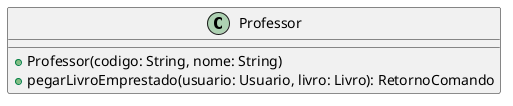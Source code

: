@startuml

class Professor {
     + Professor(codigo: String, nome: String)
    + pegarLivroEmprestado(usuario: Usuario, livro: Livro): RetornoComando
}

@enduml